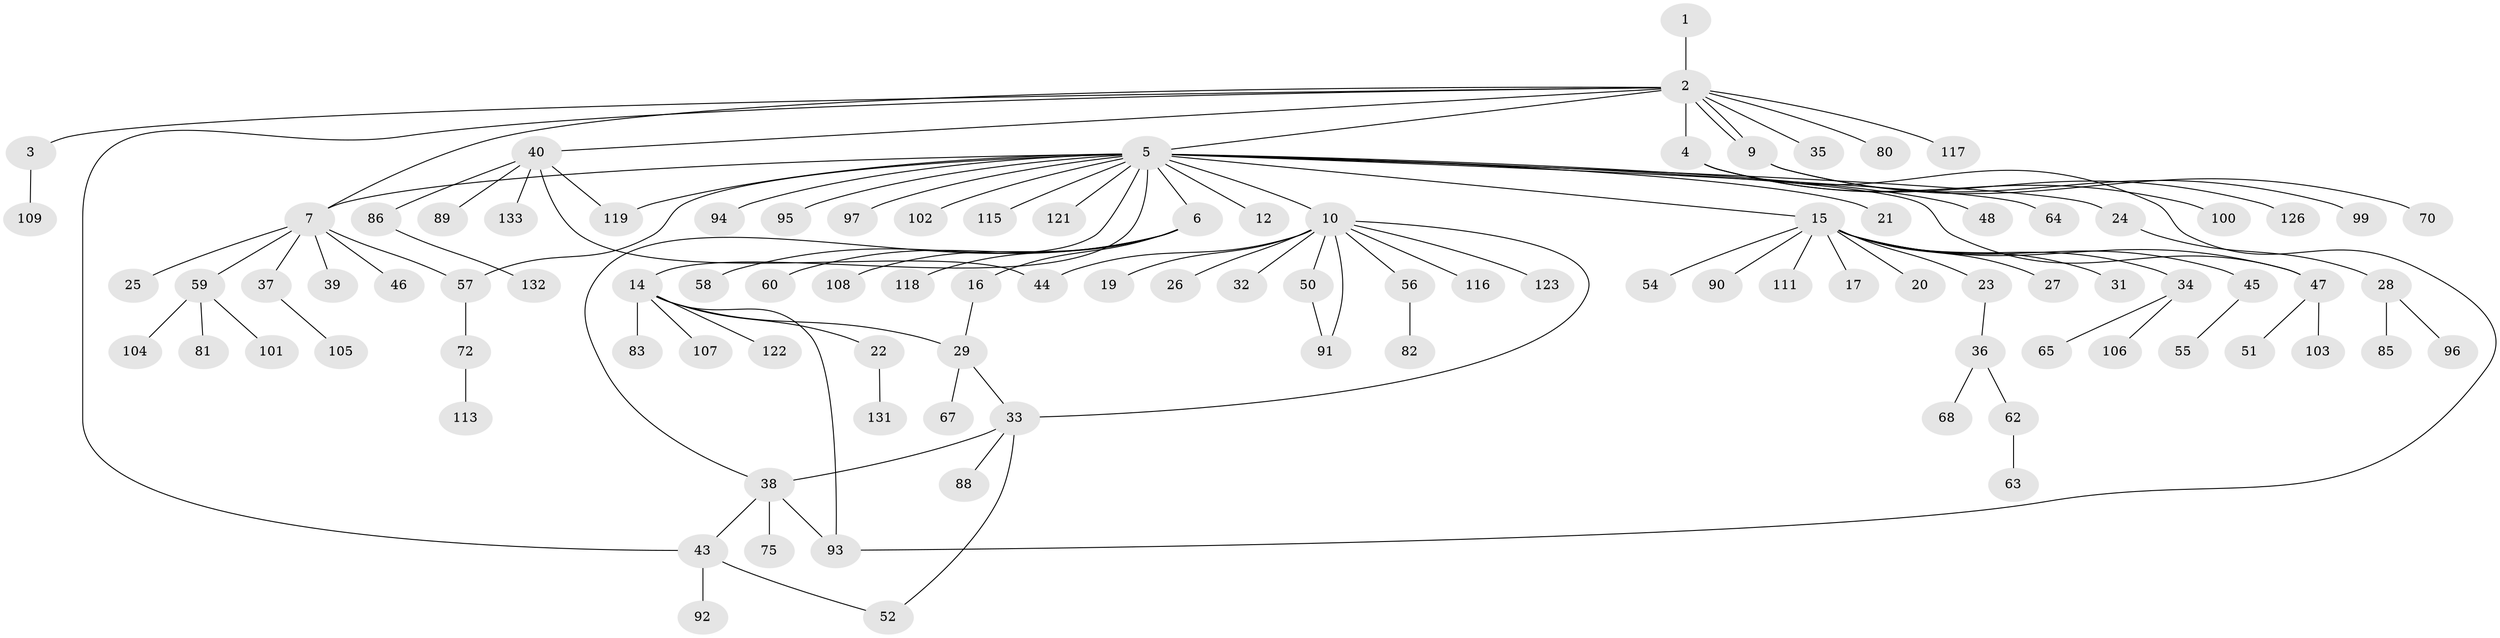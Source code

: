 // Generated by graph-tools (version 1.1) at 2025/23/03/03/25 07:23:54]
// undirected, 101 vertices, 114 edges
graph export_dot {
graph [start="1"]
  node [color=gray90,style=filled];
  1 [super="+8"];
  2 [super="+11"];
  3 [super="+53"];
  4 [super="+129"];
  5 [super="+13"];
  6 [super="+73"];
  7 [super="+41"];
  9 [super="+30"];
  10 [super="+79"];
  12;
  14 [super="+127"];
  15 [super="+110"];
  16;
  17 [super="+18"];
  19 [super="+84"];
  20;
  21;
  22 [super="+74"];
  23;
  24;
  25;
  26;
  27;
  28 [super="+120"];
  29 [super="+49"];
  31;
  32;
  33 [super="+61"];
  34;
  35;
  36 [super="+42"];
  37 [super="+112"];
  38 [super="+76"];
  39;
  40 [super="+69"];
  43 [super="+78"];
  44;
  45;
  46 [super="+98"];
  47 [super="+77"];
  48;
  50;
  51;
  52;
  54;
  55 [super="+114"];
  56 [super="+87"];
  57 [super="+130"];
  58;
  59 [super="+71"];
  60;
  62;
  63;
  64;
  65 [super="+66"];
  67;
  68;
  70;
  72 [super="+128"];
  75;
  80;
  81;
  82;
  83;
  85;
  86;
  88;
  89;
  90;
  91;
  92;
  93;
  94;
  95;
  96;
  97;
  99;
  100;
  101 [super="+125"];
  102;
  103;
  104;
  105;
  106;
  107;
  108;
  109;
  111;
  113;
  115;
  116 [super="+124"];
  117;
  118;
  119;
  121;
  122;
  123;
  126;
  131;
  132;
  133;
  1 -- 2;
  2 -- 3;
  2 -- 4;
  2 -- 5;
  2 -- 7;
  2 -- 9;
  2 -- 9;
  2 -- 35;
  2 -- 40;
  2 -- 43;
  2 -- 80;
  2 -- 117;
  3 -- 109;
  4 -- 93;
  4 -- 100;
  4 -- 126;
  5 -- 6;
  5 -- 10;
  5 -- 12;
  5 -- 14;
  5 -- 15;
  5 -- 21;
  5 -- 24;
  5 -- 38;
  5 -- 47;
  5 -- 48;
  5 -- 97;
  5 -- 102;
  5 -- 119;
  5 -- 121;
  5 -- 57;
  5 -- 64;
  5 -- 115;
  5 -- 7;
  5 -- 94;
  5 -- 95;
  6 -- 16;
  6 -- 58;
  6 -- 60;
  6 -- 108;
  6 -- 118;
  7 -- 25;
  7 -- 37;
  7 -- 39;
  7 -- 46;
  7 -- 57;
  7 -- 59;
  9 -- 70;
  9 -- 99;
  10 -- 19;
  10 -- 26;
  10 -- 32;
  10 -- 33;
  10 -- 44;
  10 -- 50;
  10 -- 56;
  10 -- 91;
  10 -- 116;
  10 -- 123;
  14 -- 22;
  14 -- 29;
  14 -- 83;
  14 -- 93;
  14 -- 107;
  14 -- 122;
  15 -- 17;
  15 -- 20;
  15 -- 23;
  15 -- 27;
  15 -- 31;
  15 -- 34;
  15 -- 45;
  15 -- 47;
  15 -- 54;
  15 -- 90;
  15 -- 111;
  16 -- 29;
  22 -- 131;
  23 -- 36;
  24 -- 28;
  28 -- 85;
  28 -- 96;
  29 -- 67;
  29 -- 33;
  33 -- 38;
  33 -- 52;
  33 -- 88;
  34 -- 65;
  34 -- 106;
  36 -- 62;
  36 -- 68;
  37 -- 105;
  38 -- 75;
  38 -- 93;
  38 -- 43;
  40 -- 44;
  40 -- 86;
  40 -- 119;
  40 -- 133;
  40 -- 89;
  43 -- 52;
  43 -- 92;
  45 -- 55;
  47 -- 51;
  47 -- 103;
  50 -- 91;
  56 -- 82;
  57 -- 72;
  59 -- 101;
  59 -- 104;
  59 -- 81;
  62 -- 63;
  72 -- 113;
  86 -- 132;
}
